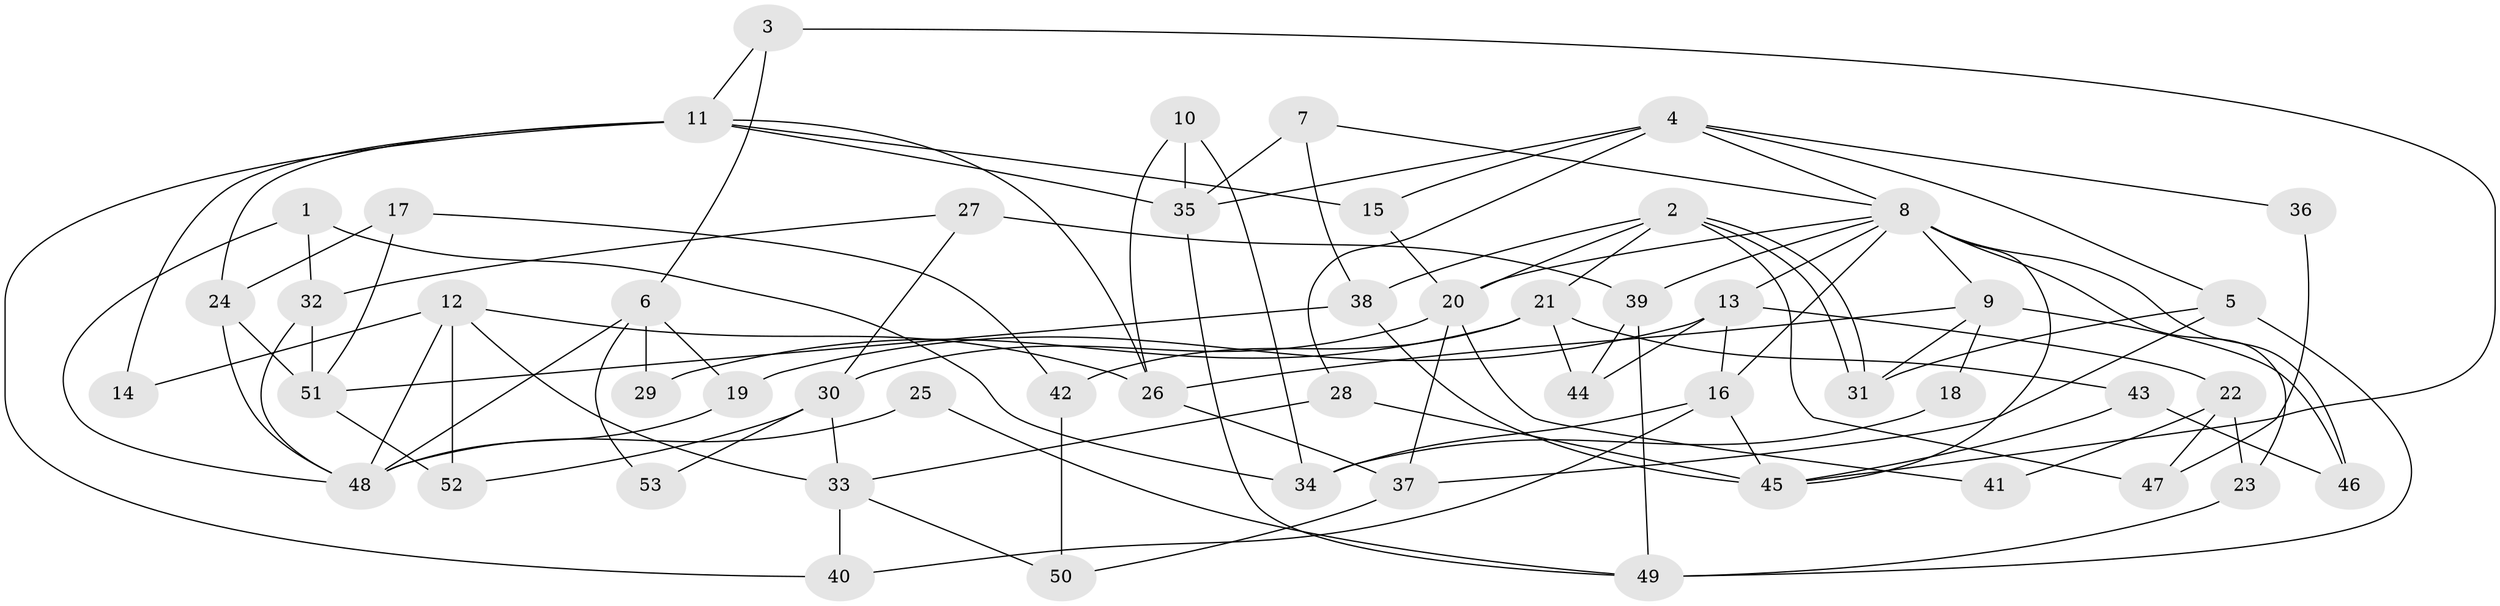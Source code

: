 // coarse degree distribution, {4: 0.16129032258064516, 2: 0.16129032258064516, 8: 0.0967741935483871, 5: 0.25806451612903225, 3: 0.22580645161290322, 7: 0.0967741935483871}
// Generated by graph-tools (version 1.1) at 2025/53/03/04/25 21:53:13]
// undirected, 53 vertices, 106 edges
graph export_dot {
graph [start="1"]
  node [color=gray90,style=filled];
  1;
  2;
  3;
  4;
  5;
  6;
  7;
  8;
  9;
  10;
  11;
  12;
  13;
  14;
  15;
  16;
  17;
  18;
  19;
  20;
  21;
  22;
  23;
  24;
  25;
  26;
  27;
  28;
  29;
  30;
  31;
  32;
  33;
  34;
  35;
  36;
  37;
  38;
  39;
  40;
  41;
  42;
  43;
  44;
  45;
  46;
  47;
  48;
  49;
  50;
  51;
  52;
  53;
  1 -- 48;
  1 -- 32;
  1 -- 34;
  2 -- 31;
  2 -- 31;
  2 -- 20;
  2 -- 21;
  2 -- 38;
  2 -- 47;
  3 -- 11;
  3 -- 45;
  3 -- 6;
  4 -- 15;
  4 -- 5;
  4 -- 8;
  4 -- 28;
  4 -- 35;
  4 -- 36;
  5 -- 37;
  5 -- 31;
  5 -- 49;
  6 -- 19;
  6 -- 29;
  6 -- 48;
  6 -- 53;
  7 -- 38;
  7 -- 8;
  7 -- 35;
  8 -- 9;
  8 -- 13;
  8 -- 16;
  8 -- 20;
  8 -- 23;
  8 -- 39;
  8 -- 45;
  8 -- 46;
  9 -- 26;
  9 -- 46;
  9 -- 18;
  9 -- 31;
  10 -- 35;
  10 -- 34;
  10 -- 26;
  11 -- 35;
  11 -- 26;
  11 -- 14;
  11 -- 15;
  11 -- 24;
  11 -- 40;
  12 -- 33;
  12 -- 48;
  12 -- 14;
  12 -- 26;
  12 -- 52;
  13 -- 16;
  13 -- 19;
  13 -- 22;
  13 -- 44;
  15 -- 20;
  16 -- 45;
  16 -- 34;
  16 -- 40;
  17 -- 42;
  17 -- 51;
  17 -- 24;
  18 -- 34;
  19 -- 48;
  20 -- 30;
  20 -- 37;
  20 -- 41;
  21 -- 44;
  21 -- 29;
  21 -- 42;
  21 -- 43;
  22 -- 23;
  22 -- 41;
  22 -- 47;
  23 -- 49;
  24 -- 48;
  24 -- 51;
  25 -- 48;
  25 -- 49;
  26 -- 37;
  27 -- 39;
  27 -- 32;
  27 -- 30;
  28 -- 45;
  28 -- 33;
  30 -- 33;
  30 -- 52;
  30 -- 53;
  32 -- 51;
  32 -- 48;
  33 -- 40;
  33 -- 50;
  35 -- 49;
  36 -- 47;
  37 -- 50;
  38 -- 51;
  38 -- 45;
  39 -- 49;
  39 -- 44;
  42 -- 50;
  43 -- 45;
  43 -- 46;
  51 -- 52;
}

